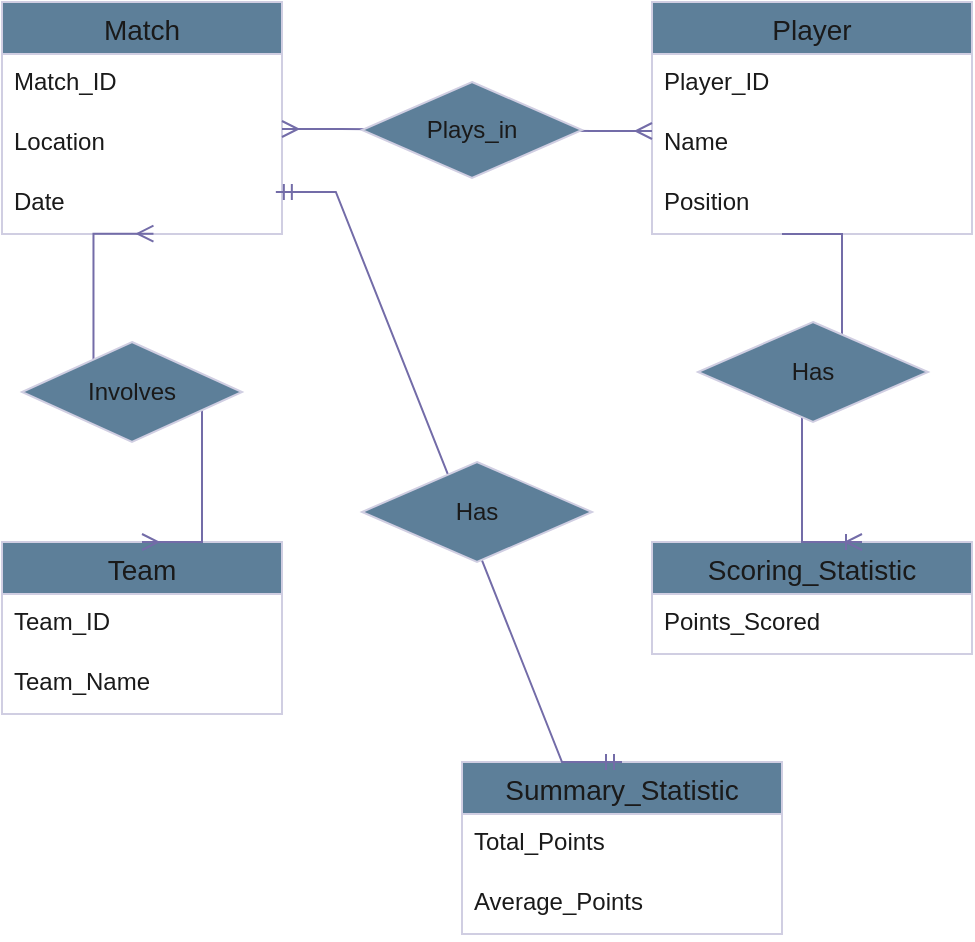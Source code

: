 <mxfile version="26.0.13">
  <diagram id="R2lEEEUBdFMjLlhIrx00" name="Page-1">
    <mxGraphModel dx="1167" dy="619" grid="1" gridSize="10" guides="1" tooltips="1" connect="1" arrows="1" fold="1" page="1" pageScale="1" pageWidth="850" pageHeight="1100" math="0" shadow="0" extFonts="Permanent Marker^https://fonts.googleapis.com/css?family=Permanent+Marker">
      <root>
        <mxCell id="0" />
        <mxCell id="1" parent="0" />
        <mxCell id="8a3cLsCww3Eq9qT7csIW-28" value="Summary_Statistic" style="swimlane;fontStyle=0;childLayout=stackLayout;horizontal=1;startSize=26;horizontalStack=0;resizeParent=1;resizeParentMax=0;resizeLast=0;collapsible=1;marginBottom=0;align=center;fontSize=14;labelBackgroundColor=none;fillColor=#5D7F99;strokeColor=#D0CEE2;fontColor=#1A1A1A;" vertex="1" parent="1">
          <mxGeometry x="250" y="440" width="160" height="86" as="geometry" />
        </mxCell>
        <mxCell id="8a3cLsCww3Eq9qT7csIW-29" value="Total_Points" style="text;strokeColor=none;fillColor=none;spacingLeft=4;spacingRight=4;overflow=hidden;rotatable=0;points=[[0,0.5],[1,0.5]];portConstraint=eastwest;fontSize=12;whiteSpace=wrap;html=1;labelBackgroundColor=none;fontColor=#1A1A1A;" vertex="1" parent="8a3cLsCww3Eq9qT7csIW-28">
          <mxGeometry y="26" width="160" height="30" as="geometry" />
        </mxCell>
        <mxCell id="8a3cLsCww3Eq9qT7csIW-30" value="Average_Points" style="text;strokeColor=none;fillColor=none;spacingLeft=4;spacingRight=4;overflow=hidden;rotatable=0;points=[[0,0.5],[1,0.5]];portConstraint=eastwest;fontSize=12;whiteSpace=wrap;html=1;labelBackgroundColor=none;fontColor=#1A1A1A;" vertex="1" parent="8a3cLsCww3Eq9qT7csIW-28">
          <mxGeometry y="56" width="160" height="30" as="geometry" />
        </mxCell>
        <mxCell id="8a3cLsCww3Eq9qT7csIW-32" value="Scoring_Statistic" style="swimlane;fontStyle=0;childLayout=stackLayout;horizontal=1;startSize=26;horizontalStack=0;resizeParent=1;resizeParentMax=0;resizeLast=0;collapsible=1;marginBottom=0;align=center;fontSize=14;labelBackgroundColor=none;fillColor=#5D7F99;strokeColor=#D0CEE2;fontColor=#1A1A1A;" vertex="1" parent="1">
          <mxGeometry x="345" y="330" width="160" height="56" as="geometry" />
        </mxCell>
        <mxCell id="8a3cLsCww3Eq9qT7csIW-33" value="Points_Scored" style="text;strokeColor=none;fillColor=none;spacingLeft=4;spacingRight=4;overflow=hidden;rotatable=0;points=[[0,0.5],[1,0.5]];portConstraint=eastwest;fontSize=12;whiteSpace=wrap;html=1;labelBackgroundColor=none;fontColor=#1A1A1A;" vertex="1" parent="8a3cLsCww3Eq9qT7csIW-32">
          <mxGeometry y="26" width="160" height="30" as="geometry" />
        </mxCell>
        <mxCell id="8a3cLsCww3Eq9qT7csIW-36" value="Team" style="swimlane;fontStyle=0;childLayout=stackLayout;horizontal=1;startSize=26;horizontalStack=0;resizeParent=1;resizeParentMax=0;resizeLast=0;collapsible=1;marginBottom=0;align=center;fontSize=14;labelBackgroundColor=none;fillColor=#5D7F99;strokeColor=#D0CEE2;fontColor=#1A1A1A;" vertex="1" parent="1">
          <mxGeometry x="20" y="330" width="140" height="86" as="geometry" />
        </mxCell>
        <mxCell id="8a3cLsCww3Eq9qT7csIW-37" value="Team_ID" style="text;strokeColor=none;fillColor=none;spacingLeft=4;spacingRight=4;overflow=hidden;rotatable=0;points=[[0,0.5],[1,0.5]];portConstraint=eastwest;fontSize=12;whiteSpace=wrap;html=1;labelBackgroundColor=none;fontColor=#1A1A1A;" vertex="1" parent="8a3cLsCww3Eq9qT7csIW-36">
          <mxGeometry y="26" width="140" height="30" as="geometry" />
        </mxCell>
        <mxCell id="8a3cLsCww3Eq9qT7csIW-38" value="Team_Name" style="text;strokeColor=none;fillColor=none;spacingLeft=4;spacingRight=4;overflow=hidden;rotatable=0;points=[[0,0.5],[1,0.5]];portConstraint=eastwest;fontSize=12;whiteSpace=wrap;html=1;labelBackgroundColor=none;fontColor=#1A1A1A;" vertex="1" parent="8a3cLsCww3Eq9qT7csIW-36">
          <mxGeometry y="56" width="140" height="30" as="geometry" />
        </mxCell>
        <mxCell id="8a3cLsCww3Eq9qT7csIW-46" value="Match" style="swimlane;fontStyle=0;childLayout=stackLayout;horizontal=1;startSize=26;horizontalStack=0;resizeParent=1;resizeParentMax=0;resizeLast=0;collapsible=1;marginBottom=0;align=center;fontSize=14;strokeColor=#D0CEE2;fontColor=#1A1A1A;fillColor=#5D7F99;" vertex="1" parent="1">
          <mxGeometry x="20" y="60" width="140" height="116" as="geometry" />
        </mxCell>
        <mxCell id="8a3cLsCww3Eq9qT7csIW-47" value="Match_ID&lt;span style=&quot;white-space: pre;&quot;&gt;&#x9;&lt;/span&gt;" style="text;strokeColor=none;fillColor=none;spacingLeft=4;spacingRight=4;overflow=hidden;rotatable=0;points=[[0,0.5],[1,0.5]];portConstraint=eastwest;fontSize=12;whiteSpace=wrap;html=1;fontColor=#1A1A1A;" vertex="1" parent="8a3cLsCww3Eq9qT7csIW-46">
          <mxGeometry y="26" width="140" height="30" as="geometry" />
        </mxCell>
        <mxCell id="8a3cLsCww3Eq9qT7csIW-48" value="Location" style="text;strokeColor=none;fillColor=none;spacingLeft=4;spacingRight=4;overflow=hidden;rotatable=0;points=[[0,0.5],[1,0.5]];portConstraint=eastwest;fontSize=12;whiteSpace=wrap;html=1;fontColor=#1A1A1A;" vertex="1" parent="8a3cLsCww3Eq9qT7csIW-46">
          <mxGeometry y="56" width="140" height="30" as="geometry" />
        </mxCell>
        <mxCell id="8a3cLsCww3Eq9qT7csIW-49" value="Date" style="text;strokeColor=none;fillColor=none;spacingLeft=4;spacingRight=4;overflow=hidden;rotatable=0;points=[[0,0.5],[1,0.5]];portConstraint=eastwest;fontSize=12;whiteSpace=wrap;html=1;fontColor=#1A1A1A;" vertex="1" parent="8a3cLsCww3Eq9qT7csIW-46">
          <mxGeometry y="86" width="140" height="30" as="geometry" />
        </mxCell>
        <mxCell id="8a3cLsCww3Eq9qT7csIW-50" value="Player" style="swimlane;fontStyle=0;childLayout=stackLayout;horizontal=1;startSize=26;horizontalStack=0;resizeParent=1;resizeParentMax=0;resizeLast=0;collapsible=1;marginBottom=0;align=center;fontSize=14;strokeColor=#D0CEE2;fontColor=#1A1A1A;fillColor=#5D7F99;" vertex="1" parent="1">
          <mxGeometry x="345" y="60" width="160" height="116" as="geometry" />
        </mxCell>
        <mxCell id="8a3cLsCww3Eq9qT7csIW-51" value="Player_ID" style="text;strokeColor=none;fillColor=none;spacingLeft=4;spacingRight=4;overflow=hidden;rotatable=0;points=[[0,0.5],[1,0.5]];portConstraint=eastwest;fontSize=12;whiteSpace=wrap;html=1;fontColor=#1A1A1A;" vertex="1" parent="8a3cLsCww3Eq9qT7csIW-50">
          <mxGeometry y="26" width="160" height="30" as="geometry" />
        </mxCell>
        <mxCell id="8a3cLsCww3Eq9qT7csIW-52" value="Name&lt;span style=&quot;white-space: pre;&quot;&gt;&#x9;&lt;/span&gt;" style="text;strokeColor=none;fillColor=none;spacingLeft=4;spacingRight=4;overflow=hidden;rotatable=0;points=[[0,0.5],[1,0.5]];portConstraint=eastwest;fontSize=12;whiteSpace=wrap;html=1;fontColor=#1A1A1A;" vertex="1" parent="8a3cLsCww3Eq9qT7csIW-50">
          <mxGeometry y="56" width="160" height="30" as="geometry" />
        </mxCell>
        <mxCell id="8a3cLsCww3Eq9qT7csIW-53" value="Position" style="text;strokeColor=none;fillColor=none;spacingLeft=4;spacingRight=4;overflow=hidden;rotatable=0;points=[[0,0.5],[1,0.5]];portConstraint=eastwest;fontSize=12;whiteSpace=wrap;html=1;fontColor=#1A1A1A;" vertex="1" parent="8a3cLsCww3Eq9qT7csIW-50">
          <mxGeometry y="86" width="160" height="30" as="geometry" />
        </mxCell>
        <mxCell id="8a3cLsCww3Eq9qT7csIW-55" value="" style="edgeStyle=entityRelationEdgeStyle;fontSize=12;html=1;endArrow=ERmany;startArrow=ERmany;rounded=0;strokeColor=#736CA8;fontColor=#1A1A1A;entryX=0;entryY=0.25;entryDx=0;entryDy=0;" edge="1" parent="1">
          <mxGeometry width="100" height="100" relative="1" as="geometry">
            <mxPoint x="160" y="123.5" as="sourcePoint" />
            <mxPoint x="345" y="124.5" as="targetPoint" />
            <Array as="points">
              <mxPoint x="330" y="115.5" />
              <mxPoint x="320" y="125.5" />
            </Array>
          </mxGeometry>
        </mxCell>
        <mxCell id="8a3cLsCww3Eq9qT7csIW-54" value="Plays_in" style="shape=rhombus;perimeter=rhombusPerimeter;whiteSpace=wrap;html=1;align=center;strokeColor=#D0CEE2;fontColor=#1A1A1A;fillColor=#5D7F99;" vertex="1" parent="1">
          <mxGeometry x="200" y="100" width="110" height="48" as="geometry" />
        </mxCell>
        <mxCell id="8a3cLsCww3Eq9qT7csIW-60" value="" style="edgeStyle=entityRelationEdgeStyle;fontSize=12;html=1;endArrow=ERmany;startArrow=ERmany;rounded=0;strokeColor=#736CA8;fontColor=#1A1A1A;entryX=0.541;entryY=0.994;entryDx=0;entryDy=0;entryPerimeter=0;exitX=0.5;exitY=0;exitDx=0;exitDy=0;" edge="1" parent="1" source="8a3cLsCww3Eq9qT7csIW-36" target="8a3cLsCww3Eq9qT7csIW-49">
          <mxGeometry width="100" height="100" relative="1" as="geometry">
            <mxPoint x="510" y="470" as="sourcePoint" />
            <mxPoint x="560" y="320" as="targetPoint" />
            <Array as="points">
              <mxPoint x="60" y="320" />
              <mxPoint x="460" y="360" />
              <mxPoint x="69" y="290" />
              <mxPoint x="100" y="200" />
            </Array>
          </mxGeometry>
        </mxCell>
        <mxCell id="8a3cLsCww3Eq9qT7csIW-57" value="Involves" style="shape=rhombus;perimeter=rhombusPerimeter;whiteSpace=wrap;html=1;align=center;strokeColor=#D0CEE2;fontColor=#1A1A1A;fillColor=#5D7F99;" vertex="1" parent="1">
          <mxGeometry x="30" y="230" width="110" height="50" as="geometry" />
        </mxCell>
        <mxCell id="8a3cLsCww3Eq9qT7csIW-62" value="" style="edgeStyle=entityRelationEdgeStyle;fontSize=12;html=1;endArrow=ERoneToMany;rounded=0;strokeColor=#736CA8;fontColor=#1A1A1A;" edge="1" parent="1">
          <mxGeometry width="100" height="100" relative="1" as="geometry">
            <mxPoint x="410" y="176" as="sourcePoint" />
            <mxPoint x="450" y="330" as="targetPoint" />
            <Array as="points">
              <mxPoint x="425" y="216" />
              <mxPoint x="440" y="330" />
              <mxPoint x="440" y="320" />
            </Array>
          </mxGeometry>
        </mxCell>
        <mxCell id="8a3cLsCww3Eq9qT7csIW-61" value="Has" style="shape=rhombus;perimeter=rhombusPerimeter;whiteSpace=wrap;html=1;align=center;strokeColor=#D0CEE2;fontColor=#1A1A1A;fillColor=#5D7F99;" vertex="1" parent="1">
          <mxGeometry x="368" y="220" width="115" height="50" as="geometry" />
        </mxCell>
        <mxCell id="8a3cLsCww3Eq9qT7csIW-65" value="" style="edgeStyle=entityRelationEdgeStyle;fontSize=12;html=1;endArrow=ERmandOne;startArrow=ERmandOne;rounded=0;strokeColor=#736CA8;fontColor=#1A1A1A;entryX=0.5;entryY=0;entryDx=0;entryDy=0;exitX=0.978;exitY=0.299;exitDx=0;exitDy=0;exitPerimeter=0;" edge="1" parent="1" source="8a3cLsCww3Eq9qT7csIW-49" target="8a3cLsCww3Eq9qT7csIW-28">
          <mxGeometry width="100" height="100" relative="1" as="geometry">
            <mxPoint x="650.78" y="386" as="sourcePoint" />
            <mxPoint x="590" y="237.53" as="targetPoint" />
            <Array as="points">
              <mxPoint x="380" y="450" />
              <mxPoint x="370" y="400" />
              <mxPoint x="380" y="220" />
            </Array>
          </mxGeometry>
        </mxCell>
        <mxCell id="8a3cLsCww3Eq9qT7csIW-66" value="Has" style="shape=rhombus;perimeter=rhombusPerimeter;whiteSpace=wrap;html=1;align=center;strokeColor=#D0CEE2;fontColor=#1A1A1A;fillColor=#5D7F99;" vertex="1" parent="1">
          <mxGeometry x="200" y="290" width="115" height="50" as="geometry" />
        </mxCell>
      </root>
    </mxGraphModel>
  </diagram>
</mxfile>
